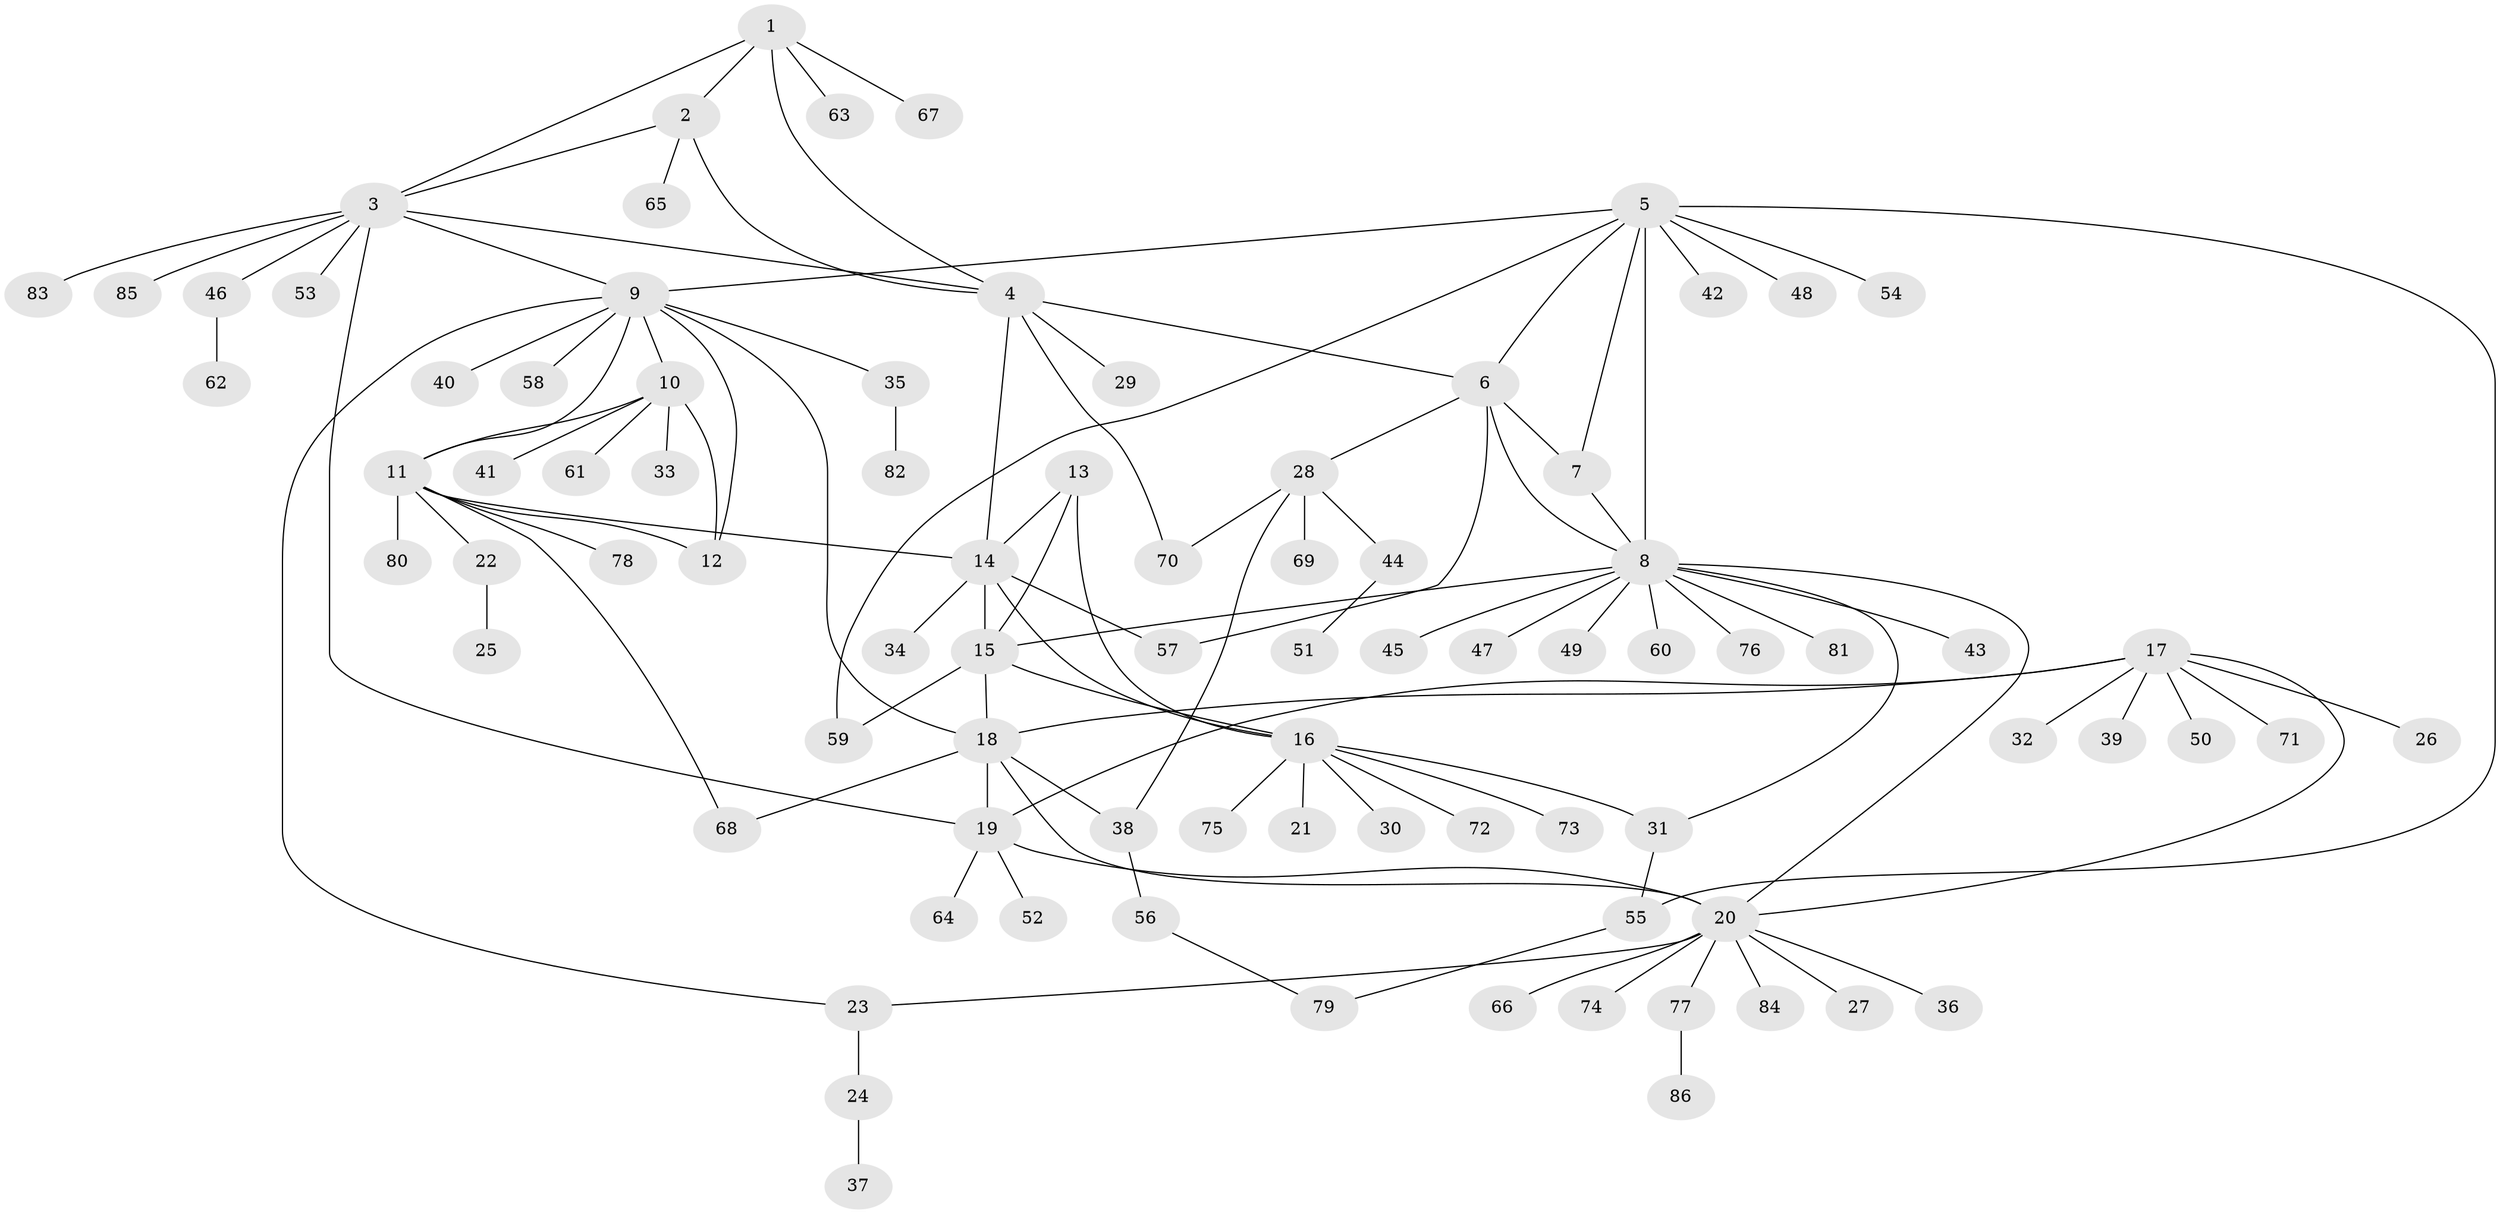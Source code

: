 // Generated by graph-tools (version 1.1) at 2025/16/03/09/25 04:16:08]
// undirected, 86 vertices, 115 edges
graph export_dot {
graph [start="1"]
  node [color=gray90,style=filled];
  1;
  2;
  3;
  4;
  5;
  6;
  7;
  8;
  9;
  10;
  11;
  12;
  13;
  14;
  15;
  16;
  17;
  18;
  19;
  20;
  21;
  22;
  23;
  24;
  25;
  26;
  27;
  28;
  29;
  30;
  31;
  32;
  33;
  34;
  35;
  36;
  37;
  38;
  39;
  40;
  41;
  42;
  43;
  44;
  45;
  46;
  47;
  48;
  49;
  50;
  51;
  52;
  53;
  54;
  55;
  56;
  57;
  58;
  59;
  60;
  61;
  62;
  63;
  64;
  65;
  66;
  67;
  68;
  69;
  70;
  71;
  72;
  73;
  74;
  75;
  76;
  77;
  78;
  79;
  80;
  81;
  82;
  83;
  84;
  85;
  86;
  1 -- 2;
  1 -- 3;
  1 -- 4;
  1 -- 63;
  1 -- 67;
  2 -- 3;
  2 -- 4;
  2 -- 65;
  3 -- 4;
  3 -- 9;
  3 -- 19;
  3 -- 46;
  3 -- 53;
  3 -- 83;
  3 -- 85;
  4 -- 6;
  4 -- 14;
  4 -- 29;
  4 -- 70;
  5 -- 6;
  5 -- 7;
  5 -- 8;
  5 -- 9;
  5 -- 42;
  5 -- 48;
  5 -- 54;
  5 -- 55;
  5 -- 59;
  6 -- 7;
  6 -- 8;
  6 -- 28;
  6 -- 57;
  7 -- 8;
  8 -- 15;
  8 -- 20;
  8 -- 31;
  8 -- 43;
  8 -- 45;
  8 -- 47;
  8 -- 49;
  8 -- 60;
  8 -- 76;
  8 -- 81;
  9 -- 10;
  9 -- 11;
  9 -- 12;
  9 -- 18;
  9 -- 23;
  9 -- 35;
  9 -- 40;
  9 -- 58;
  10 -- 11;
  10 -- 12;
  10 -- 33;
  10 -- 41;
  10 -- 61;
  11 -- 12;
  11 -- 14;
  11 -- 22;
  11 -- 68;
  11 -- 78;
  11 -- 80;
  13 -- 14;
  13 -- 15;
  13 -- 16;
  14 -- 15;
  14 -- 16;
  14 -- 34;
  14 -- 57;
  15 -- 16;
  15 -- 18;
  15 -- 59;
  16 -- 21;
  16 -- 30;
  16 -- 31;
  16 -- 72;
  16 -- 73;
  16 -- 75;
  17 -- 18;
  17 -- 19;
  17 -- 20;
  17 -- 26;
  17 -- 32;
  17 -- 39;
  17 -- 50;
  17 -- 71;
  18 -- 19;
  18 -- 20;
  18 -- 38;
  18 -- 68;
  19 -- 20;
  19 -- 52;
  19 -- 64;
  20 -- 23;
  20 -- 27;
  20 -- 36;
  20 -- 66;
  20 -- 74;
  20 -- 77;
  20 -- 84;
  22 -- 25;
  23 -- 24;
  24 -- 37;
  28 -- 38;
  28 -- 44;
  28 -- 69;
  28 -- 70;
  31 -- 55;
  35 -- 82;
  38 -- 56;
  44 -- 51;
  46 -- 62;
  55 -- 79;
  56 -- 79;
  77 -- 86;
}
